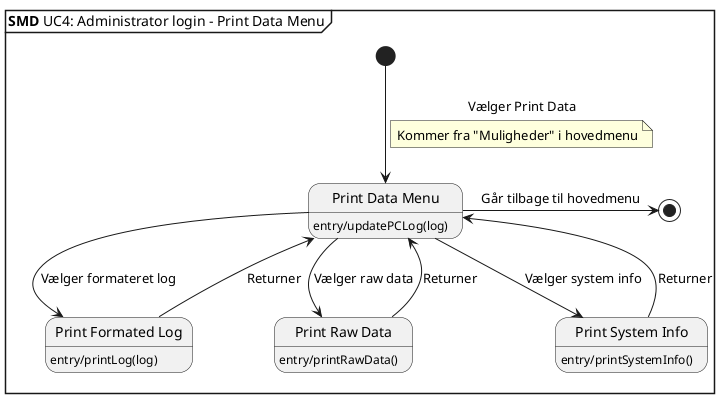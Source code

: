 @startuml UC4 SMD

mainframe **SMD** UC4: Administrator login - Print Data Menu

hide empty description

state "Print Data Menu" as data
state "Print Formated Log" as formated
state "Print Raw Data" as raw
state "Print System Info" as info

[*] --> data : Vælger Print Data
note on link
    Kommer fra "Muligheder" i hovedmenu
end note


data -> formated : Vælger formateret log
formated --> data : Returner

data --> raw : Vælger raw data
raw --> data : Returner

data --> info : Vælger system info
info --> data : Returner

data -> [*] : Går tilbage til hovedmenu

data : entry/updatePCLog(log)

formated : entry/printLog(log)

raw : entry/printRawData()

info : entry/printSystemInfo()

@enduml
